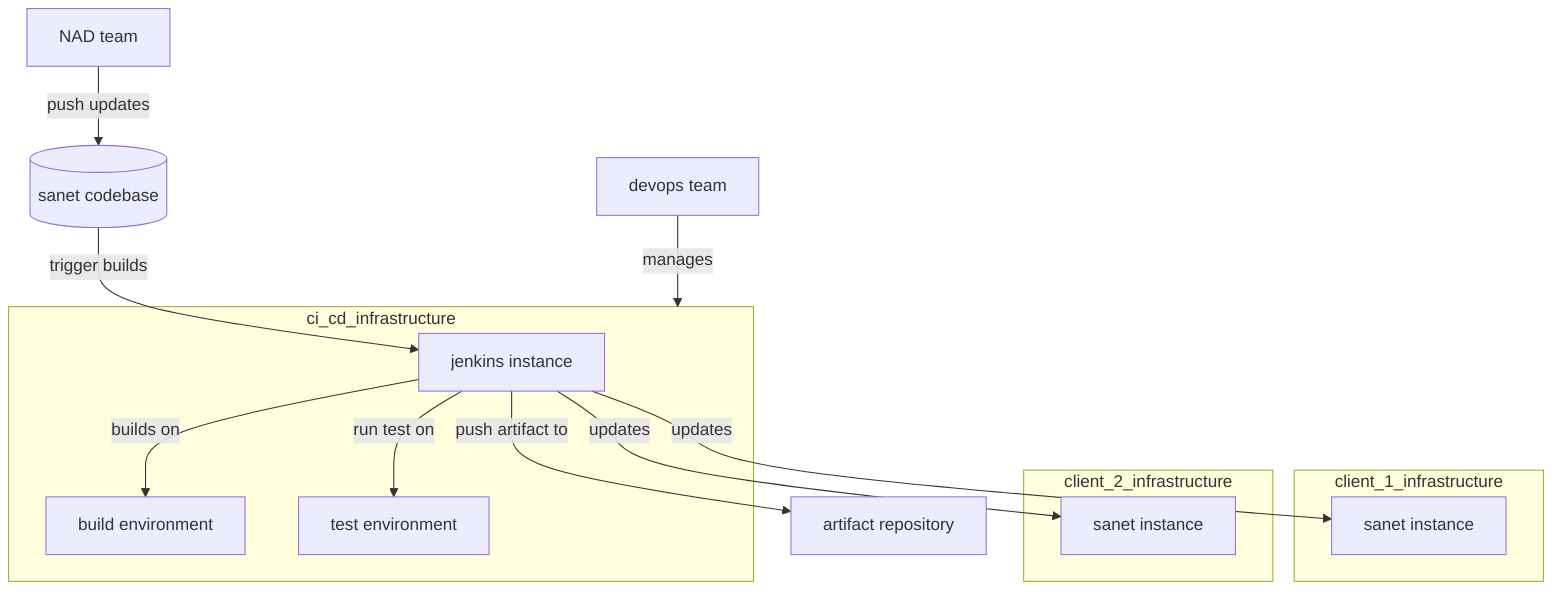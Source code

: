 flowchart TD
A[NAD team]
B[(sanet codebase)]
subgraph ci_cd_infrastructure
C[jenkins instance]
E[build environment]
F[test environment]
end
D[devops team]
G[artifact repository]
subgraph client_1_infrastructure
H[sanet instance]
end
subgraph client_2_infrastructure
I[sanet instance]
end

A --push updates--> B -- trigger builds --> C
C -- builds on --> E
C -- run test on --> F
D -- manages --> ci_cd_infrastructure
C -- push artifact to --> G
C -- updates --> H & I